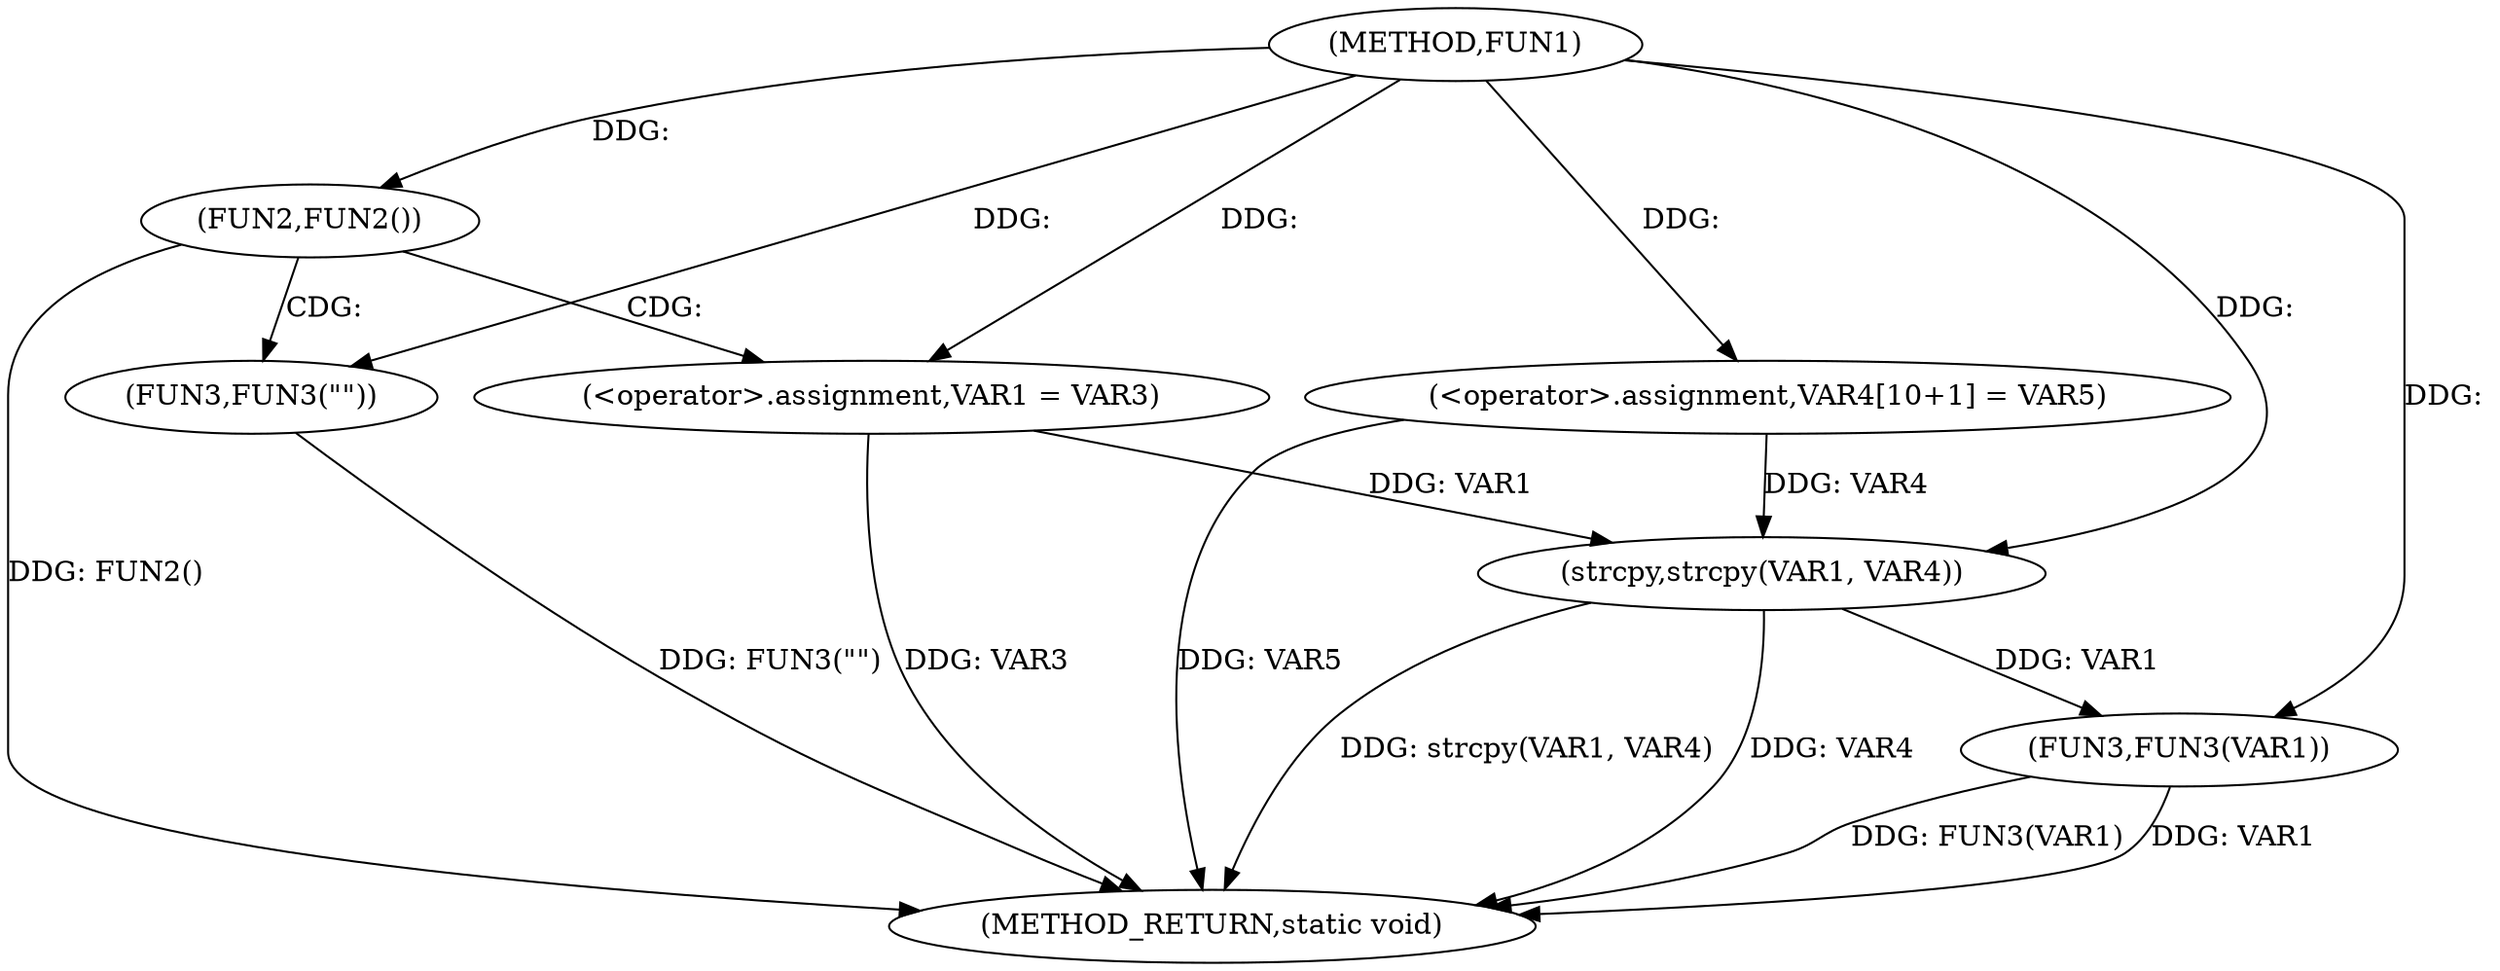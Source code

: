 digraph FUN1 {  
"1000100" [label = "(METHOD,FUN1)" ]
"1000125" [label = "(METHOD_RETURN,static void)" ]
"1000106" [label = "(FUN2,FUN2())" ]
"1000108" [label = "(FUN3,FUN3(\"\"))" ]
"1000112" [label = "(<operator>.assignment,VAR1 = VAR3)" ]
"1000117" [label = "(<operator>.assignment,VAR4[10+1] = VAR5)" ]
"1000120" [label = "(strcpy,strcpy(VAR1, VAR4))" ]
"1000123" [label = "(FUN3,FUN3(VAR1))" ]
  "1000108" -> "1000125"  [ label = "DDG: FUN3(\"\")"] 
  "1000112" -> "1000125"  [ label = "DDG: VAR3"] 
  "1000123" -> "1000125"  [ label = "DDG: FUN3(VAR1)"] 
  "1000120" -> "1000125"  [ label = "DDG: strcpy(VAR1, VAR4)"] 
  "1000120" -> "1000125"  [ label = "DDG: VAR4"] 
  "1000117" -> "1000125"  [ label = "DDG: VAR5"] 
  "1000106" -> "1000125"  [ label = "DDG: FUN2()"] 
  "1000123" -> "1000125"  [ label = "DDG: VAR1"] 
  "1000100" -> "1000106"  [ label = "DDG: "] 
  "1000100" -> "1000108"  [ label = "DDG: "] 
  "1000100" -> "1000112"  [ label = "DDG: "] 
  "1000100" -> "1000117"  [ label = "DDG: "] 
  "1000112" -> "1000120"  [ label = "DDG: VAR1"] 
  "1000100" -> "1000120"  [ label = "DDG: "] 
  "1000117" -> "1000120"  [ label = "DDG: VAR4"] 
  "1000120" -> "1000123"  [ label = "DDG: VAR1"] 
  "1000100" -> "1000123"  [ label = "DDG: "] 
  "1000106" -> "1000112"  [ label = "CDG: "] 
  "1000106" -> "1000108"  [ label = "CDG: "] 
}
